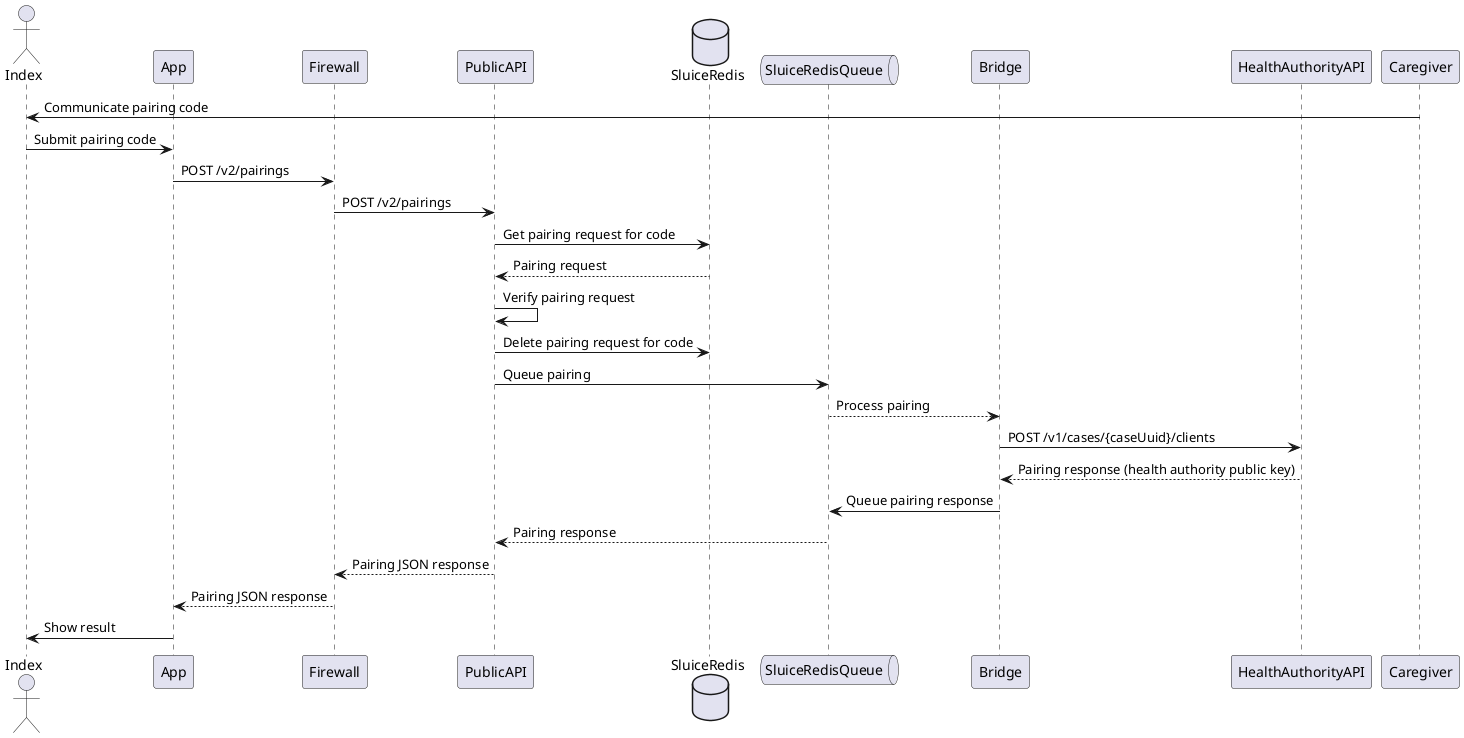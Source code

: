 @startuml
actor       Index              as Index
participant App                as App
participant Firewall           as Firewall
participant PublicAPI          as API
database    SluiceRedis        as Redis
queue       SluiceRedisQueue   as RedisQueue
participant Bridge             as Bridge
participant HealthAuthorityAPI as HAAPI

Caregiver  -> Index       : Communicate pairing code
Index      ->  App        : Submit pairing code
App        ->  Firewall   : POST /v2/pairings
Firewall   ->  API        : POST /v2/pairings
API        ->  Redis      : Get pairing request for code
Redis      --> API        : Pairing request
API        ->  API        : Verify pairing request
API        ->  Redis      : Delete pairing request for code
API        ->  RedisQueue : Queue pairing
RedisQueue --> Bridge     : Process pairing
Bridge     ->  HAAPI      : POST /v1/cases/{caseUuid}/clients
HAAPI      --> Bridge     : Pairing response (health authority public key)
Bridge     ->  RedisQueue : Queue pairing response
RedisQueue --> API        : Pairing response
API        --> Firewall   : Pairing JSON response
Firewall   --> App        : Pairing JSON response
App        ->  Index      : Show result
@enduml